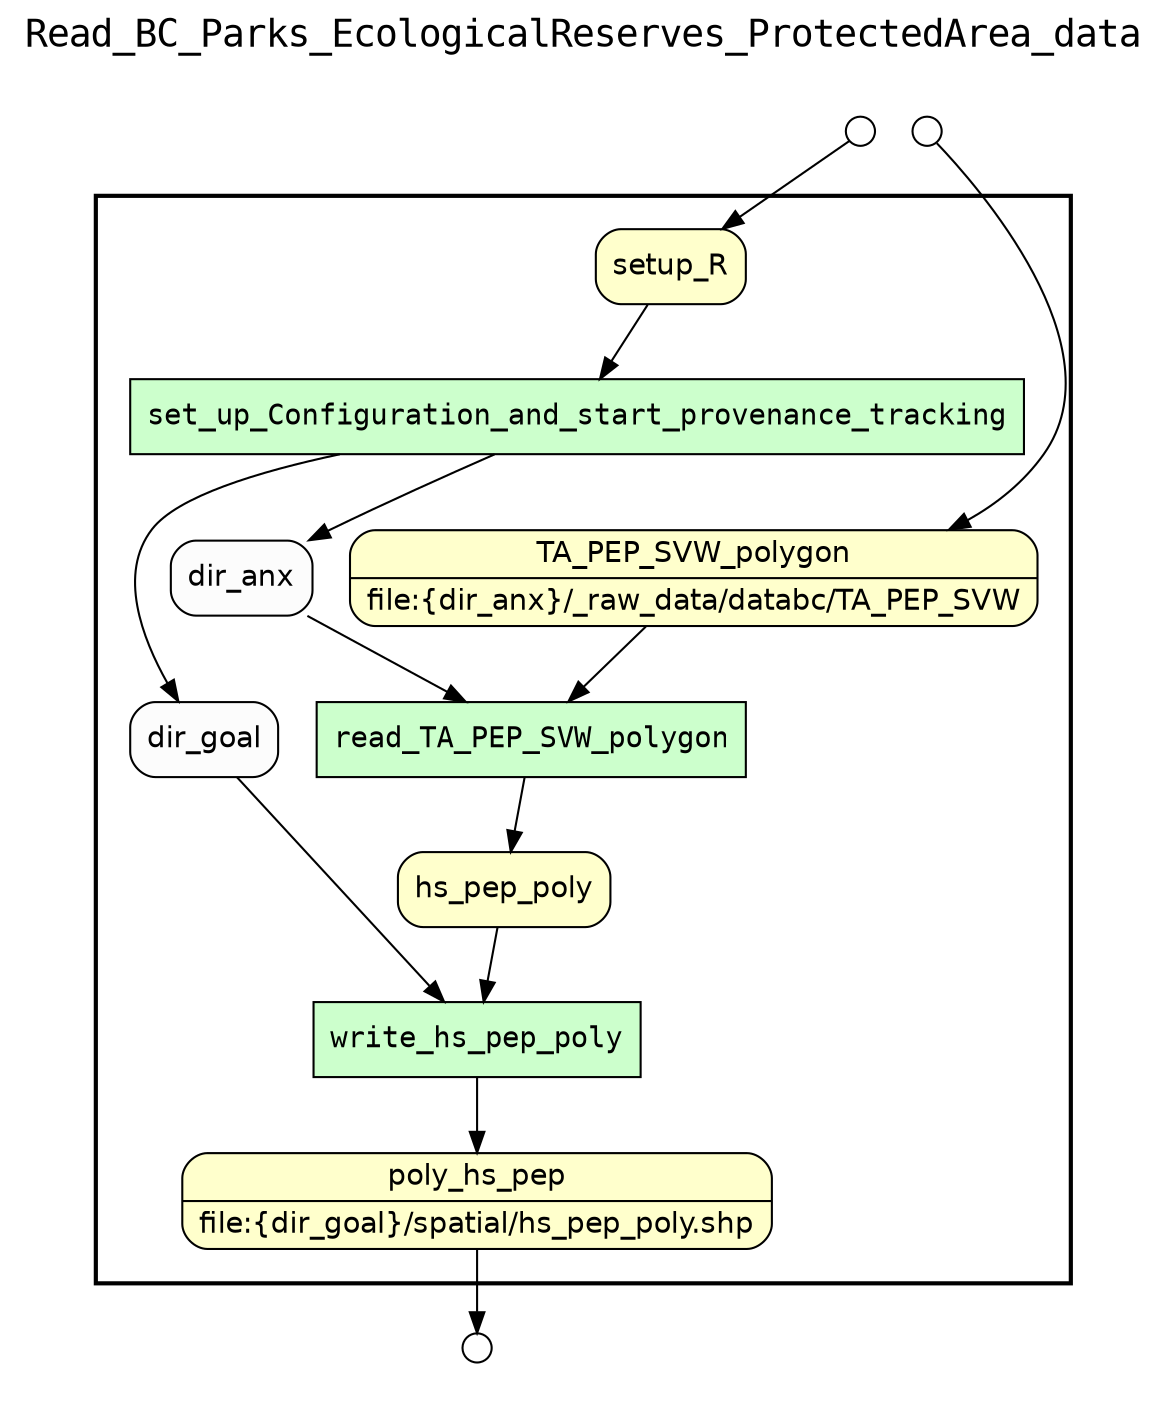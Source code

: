 digraph Workflow {
rankdir=TB
fontname=Courier; fontsize=18; labelloc=t
label=Read_BC_Parks_EcologicalReserves_ProtectedArea_data
subgraph cluster_workflow_box_outer { label=""; color=black; penwidth=2
subgraph cluster_workflow_box_inner { label=""; color=white
node[shape=box style=filled fillcolor="#CCFFCC" peripheries=1 fontname=Courier]
set_up_Configuration_and_start_provenance_tracking
read_TA_PEP_SVW_polygon
write_hs_pep_poly
node[shape=box style="rounded,filled" fillcolor="#FFFFCC" peripheries=1 fontname=Helvetica]
poly_hs_pep [shape=record rankdir=LR label="{<f0> poly_hs_pep |<f1> file\:\{dir_goal\}/spatial/hs_pep_poly.shp}"];
setup_R
TA_PEP_SVW_polygon [shape=record rankdir=LR label="{<f0> TA_PEP_SVW_polygon |<f1> file\:\{dir_anx\}/_raw_data/databc/TA_PEP_SVW}"];
hs_pep_poly
node[shape=box style="rounded,filled" fillcolor="#FCFCFC" peripheries=1 fontname=Helvetica]
dir_anx
dir_goal
set_up_Configuration_and_start_provenance_tracking -> dir_anx
set_up_Configuration_and_start_provenance_tracking -> dir_goal
setup_R -> set_up_Configuration_and_start_provenance_tracking
read_TA_PEP_SVW_polygon -> hs_pep_poly
dir_anx -> read_TA_PEP_SVW_polygon
TA_PEP_SVW_polygon -> read_TA_PEP_SVW_polygon
write_hs_pep_poly -> poly_hs_pep
hs_pep_poly -> write_hs_pep_poly
dir_goal -> write_hs_pep_poly
}}
subgraph cluster_input_ports_group_outer { label=""; color=white
subgraph cluster_input_ports_group_inner { label=""; color=white
node[shape=circle style="rounded,filled" fillcolor="#FFFFFF" peripheries=1 fontname=Helvetica width=0.2]
TA_PEP_SVW_polygon_input_port [label=""]
setup_R_input_port [label=""]
}}
subgraph cluster_output_ports_group_outer { label=""; color=white
subgraph cluster_output_ports_group_inner { label=""; color=white
node[shape=circle style="rounded,filled" fillcolor="#FFFFFF" peripheries=1 fontname=Helvetica width=0.2]
poly_hs_pep_output_port [label=""]
}}
TA_PEP_SVW_polygon_input_port -> TA_PEP_SVW_polygon
setup_R_input_port -> setup_R
poly_hs_pep -> poly_hs_pep_output_port
}
